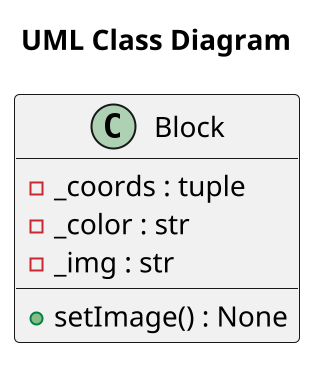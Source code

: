 @startuml
scale 2
title "UML Class Diagram"
class Block {
  -_coords : tuple
  -_color : str
  -_img : str
  +setImage() : None
}
@enduml